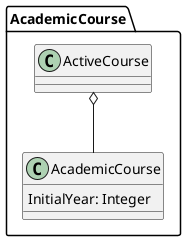 @startuml
package AcademicCourse{

  class ActiveCourse
  class AcademicCourse {
    InitialYear: Integer
  }

  ActiveCourse o-- AcademicCourse
}
@enduml